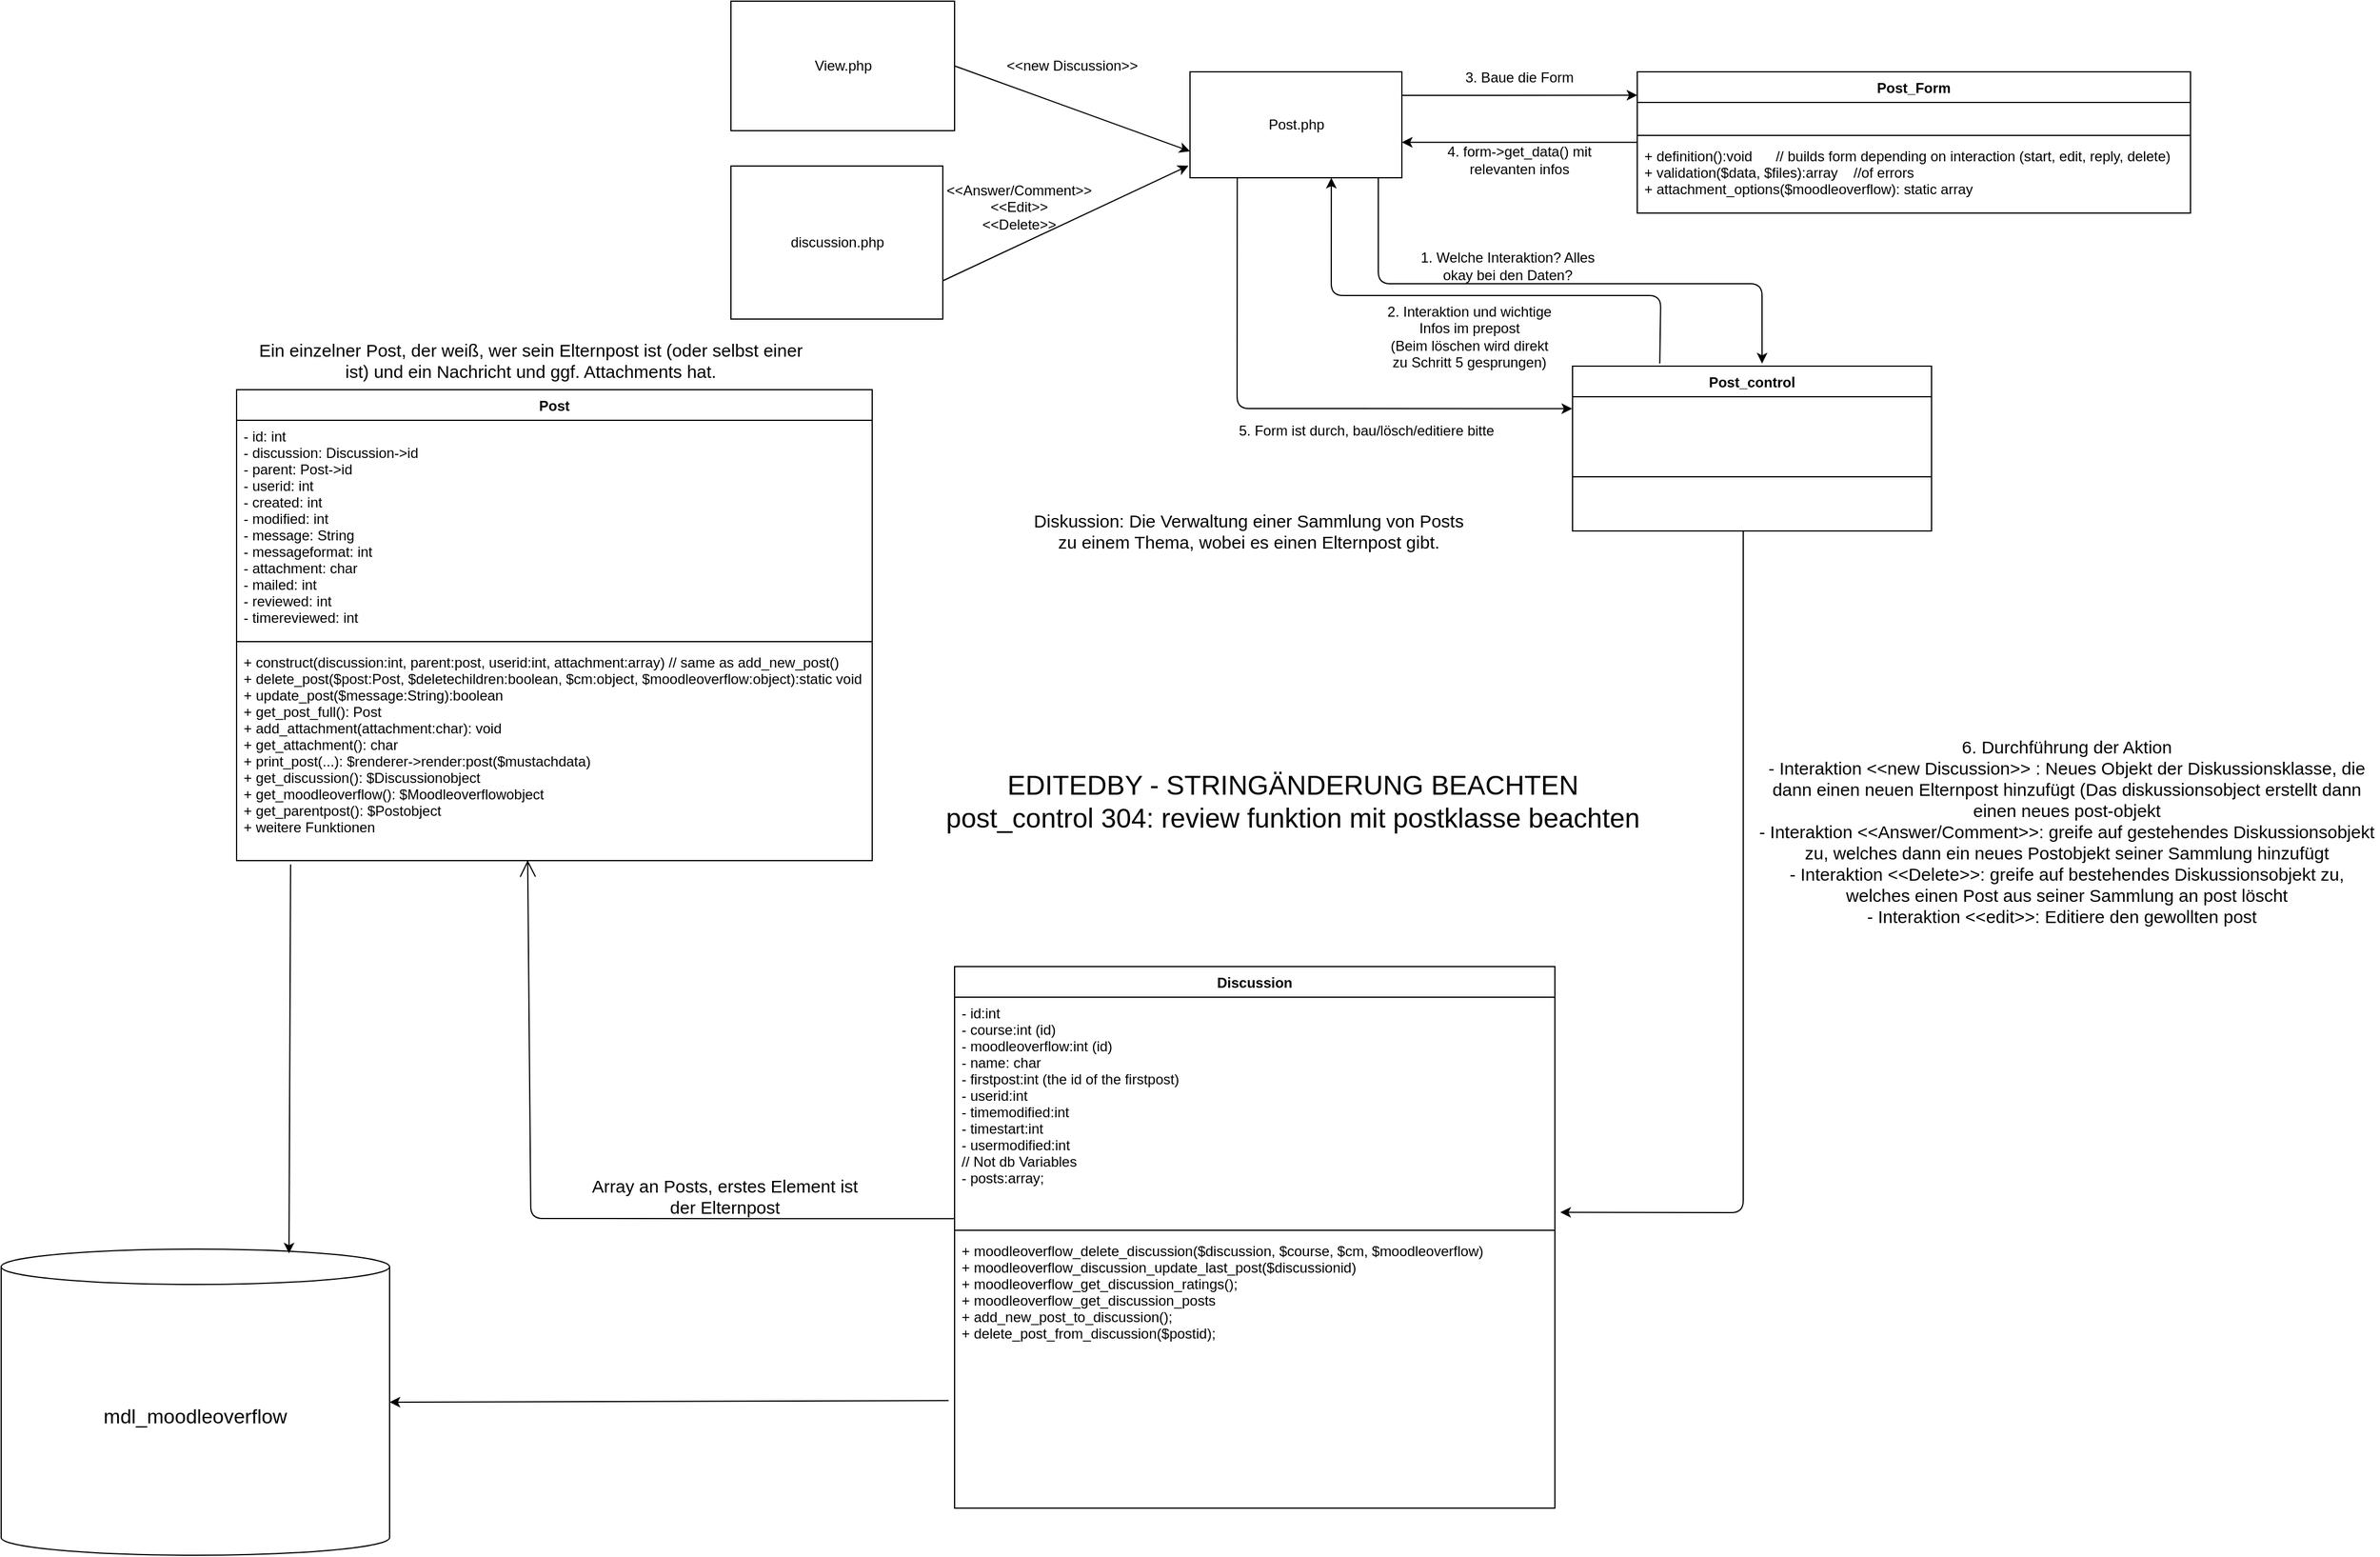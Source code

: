 <mxfile>
    <diagram id="Ocp_CnXS0HLAeEA8QY45" name="Page-1">
        <mxGraphModel dx="1978" dy="1397" grid="1" gridSize="10" guides="1" tooltips="1" connect="1" arrows="1" fold="1" page="1" pageScale="1" pageWidth="1100" pageHeight="850" math="0" shadow="0">
            <root>
                <mxCell id="0"/>
                <mxCell id="1" parent="0"/>
                <mxCell id="2" value="Post" style="swimlane;fontStyle=1;align=center;verticalAlign=top;childLayout=stackLayout;horizontal=1;startSize=26;horizontalStack=0;resizeParent=1;resizeParentMax=0;resizeLast=0;collapsible=1;marginBottom=0;" parent="1" vertex="1">
                    <mxGeometry x="-570" y="290" width="540" height="400" as="geometry">
                        <mxRectangle x="-140" y="-60" width="70" height="30" as="alternateBounds"/>
                    </mxGeometry>
                </mxCell>
                <mxCell id="3" value="- id: int&#10;- discussion: Discussion-&gt;id&#10;- parent: Post-&gt;id&#10;- userid: int&#10;- created: int&#10;- modified: int&#10;- message: String&#10;- messageformat: int&#10;- attachment: char&#10;- mailed: int&#10;- reviewed: int &#10;- timereviewed: int" style="text;strokeColor=none;fillColor=none;align=left;verticalAlign=top;spacingLeft=4;spacingRight=4;overflow=hidden;rotatable=0;points=[[0,0.5],[1,0.5]];portConstraint=eastwest;" parent="2" vertex="1">
                    <mxGeometry y="26" width="540" height="184" as="geometry"/>
                </mxCell>
                <mxCell id="4" value="" style="line;strokeWidth=1;fillColor=none;align=left;verticalAlign=middle;spacingTop=-1;spacingLeft=3;spacingRight=3;rotatable=0;labelPosition=right;points=[];portConstraint=eastwest;strokeColor=inherit;" parent="2" vertex="1">
                    <mxGeometry y="210" width="540" height="8" as="geometry"/>
                </mxCell>
                <mxCell id="5" value="+ construct(discussion:int, parent:post, userid:int, attachment:array) // same as add_new_post()&#10;+ delete_post($post:Post, $deletechildren:boolean, $cm:object, $moodleoverflow:object):static void&#10;+ update_post($message:String):boolean&#10;+ get_post_full(): Post&#10;+ add_attachment(attachment:char): void&#10;+ get_attachment(): char&#10;+ print_post(...): $renderer-&gt;render:post($mustachdata)&#10;+ get_discussion(): $Discussionobject&#10;+ get_moodleoverflow(): $Moodleoverflowobject&#10;+ get_parentpost(): $Postobject&#10;+ weitere Funktionen" style="text;strokeColor=none;fillColor=none;align=left;verticalAlign=top;spacingLeft=4;spacingRight=4;overflow=hidden;rotatable=0;points=[[0,0.5],[1,0.5]];portConstraint=eastwest;" parent="2" vertex="1">
                    <mxGeometry y="218" width="540" height="182" as="geometry"/>
                </mxCell>
                <mxCell id="6" value="Post_Form" style="swimlane;fontStyle=1;align=center;verticalAlign=top;childLayout=stackLayout;horizontal=1;startSize=26;horizontalStack=0;resizeParent=1;resizeParentMax=0;resizeLast=0;collapsible=1;marginBottom=0;" parent="1" vertex="1">
                    <mxGeometry x="620" y="20" width="470" height="120" as="geometry"/>
                </mxCell>
                <mxCell id="7" value=" &#10;" style="text;strokeColor=none;fillColor=none;align=left;verticalAlign=top;spacingLeft=4;spacingRight=4;overflow=hidden;rotatable=0;points=[[0,0.5],[1,0.5]];portConstraint=eastwest;" parent="6" vertex="1">
                    <mxGeometry y="26" width="470" height="24" as="geometry"/>
                </mxCell>
                <mxCell id="8" value="" style="line;strokeWidth=1;fillColor=none;align=left;verticalAlign=middle;spacingTop=-1;spacingLeft=3;spacingRight=3;rotatable=0;labelPosition=right;points=[];portConstraint=eastwest;strokeColor=inherit;" parent="6" vertex="1">
                    <mxGeometry y="50" width="470" height="8" as="geometry"/>
                </mxCell>
                <mxCell id="9" value="+ definition():void      // builds form depending on interaction (start, edit, reply, delete)&#10;+ validation($data, $files):array    //of errors&#10;+ attachment_options($moodleoverflow): static array" style="text;strokeColor=none;fillColor=none;align=left;verticalAlign=top;spacingLeft=4;spacingRight=4;overflow=hidden;rotatable=0;points=[[0,0.5],[1,0.5]];portConstraint=eastwest;" parent="6" vertex="1">
                    <mxGeometry y="58" width="470" height="62" as="geometry"/>
                </mxCell>
                <mxCell id="10" style="edgeStyle=none;html=1;entryX=0;entryY=0.166;entryDx=0;entryDy=0;entryPerimeter=0;" parent="1" target="6" edge="1">
                    <mxGeometry relative="1" as="geometry">
                        <mxPoint x="420" y="40" as="sourcePoint"/>
                    </mxGeometry>
                </mxCell>
                <mxCell id="11" value="Post.php&lt;br&gt;" style="html=1;dropTarget=0;" parent="1" vertex="1">
                    <mxGeometry x="240" y="20" width="180" height="90" as="geometry"/>
                </mxCell>
                <mxCell id="13" value="" style="endArrow=classic;html=1;exitX=0.001;exitY=0.03;exitDx=0;exitDy=0;exitPerimeter=0;entryX=1;entryY=0.665;entryDx=0;entryDy=0;entryPerimeter=0;" parent="1" source="9" target="11" edge="1">
                    <mxGeometry width="50" height="50" relative="1" as="geometry">
                        <mxPoint x="580" y="150" as="sourcePoint"/>
                        <mxPoint x="630" y="100" as="targetPoint"/>
                    </mxGeometry>
                </mxCell>
                <mxCell id="14" value="" style="endArrow=classic;html=1;exitX=0.223;exitY=0.998;exitDx=0;exitDy=0;exitPerimeter=0;entryX=-0.001;entryY=0.188;entryDx=0;entryDy=0;entryPerimeter=0;" parent="1" source="11" target="19" edge="1">
                    <mxGeometry width="50" height="50" relative="1" as="geometry">
                        <mxPoint x="330" y="330" as="sourcePoint"/>
                        <mxPoint x="310" y="230" as="targetPoint"/>
                        <Array as="points">
                            <mxPoint x="280" y="306"/>
                        </Array>
                    </mxGeometry>
                </mxCell>
                <mxCell id="15" value="3. Baue die Form" style="text;html=1;strokeColor=none;fillColor=none;align=center;verticalAlign=middle;whiteSpace=wrap;rounded=0;" parent="1" vertex="1">
                    <mxGeometry x="430" y="10" width="180" height="30" as="geometry"/>
                </mxCell>
                <mxCell id="16" value="4. form-&amp;gt;get_data() mit relevanten infos" style="text;html=1;strokeColor=none;fillColor=none;align=center;verticalAlign=middle;whiteSpace=wrap;rounded=0;" parent="1" vertex="1">
                    <mxGeometry x="445" y="80" width="150" height="30" as="geometry"/>
                </mxCell>
                <mxCell id="17" value="5. Form ist durch, bau/lösch/editiere bitte" style="text;html=1;strokeColor=none;fillColor=none;align=center;verticalAlign=middle;whiteSpace=wrap;rounded=0;" parent="1" vertex="1">
                    <mxGeometry x="270" y="310" width="240" height="30" as="geometry"/>
                </mxCell>
                <mxCell id="18" value="Post_control" style="swimlane;fontStyle=1;align=center;verticalAlign=top;childLayout=stackLayout;horizontal=1;startSize=26;horizontalStack=0;resizeParent=1;resizeParentMax=0;resizeLast=0;collapsible=1;marginBottom=0;" parent="1" vertex="1">
                    <mxGeometry x="565" y="270" width="305" height="140" as="geometry">
                        <mxRectangle x="-140" y="-60" width="70" height="30" as="alternateBounds"/>
                    </mxGeometry>
                </mxCell>
                <mxCell id="19" value="  " style="text;strokeColor=none;fillColor=none;align=left;verticalAlign=top;spacingLeft=4;spacingRight=4;overflow=hidden;rotatable=0;points=[[0,0.5],[1,0.5]];portConstraint=eastwest;" parent="18" vertex="1">
                    <mxGeometry y="26" width="305" height="54" as="geometry"/>
                </mxCell>
                <mxCell id="20" value="" style="line;strokeWidth=1;fillColor=none;align=left;verticalAlign=middle;spacingTop=-1;spacingLeft=3;spacingRight=3;rotatable=0;labelPosition=right;points=[];portConstraint=eastwest;strokeColor=inherit;" parent="18" vertex="1">
                    <mxGeometry y="80" width="305" height="28" as="geometry"/>
                </mxCell>
                <mxCell id="21" value=" " style="text;strokeColor=none;fillColor=none;align=left;verticalAlign=top;spacingLeft=4;spacingRight=4;overflow=hidden;rotatable=0;points=[[0,0.5],[1,0.5]];portConstraint=eastwest;" parent="18" vertex="1">
                    <mxGeometry y="108" width="305" height="32" as="geometry"/>
                </mxCell>
                <mxCell id="22" value="" style="endArrow=classic;html=1;entryX=0.528;entryY=-0.016;entryDx=0;entryDy=0;entryPerimeter=0;" parent="1" target="18" edge="1">
                    <mxGeometry width="50" height="50" relative="1" as="geometry">
                        <mxPoint x="400" y="110" as="sourcePoint"/>
                        <mxPoint x="570" y="200" as="targetPoint"/>
                        <Array as="points">
                            <mxPoint x="400" y="200"/>
                            <mxPoint x="726" y="200"/>
                        </Array>
                    </mxGeometry>
                </mxCell>
                <mxCell id="23" value="1. Welche Interaktion? Alles okay bei den Daten?" style="text;html=1;strokeColor=none;fillColor=none;align=center;verticalAlign=middle;whiteSpace=wrap;rounded=0;" parent="1" vertex="1">
                    <mxGeometry x="430" y="170" width="160" height="30" as="geometry"/>
                </mxCell>
                <mxCell id="24" value="" style="endArrow=classic;html=1;entryX=0.667;entryY=1;entryDx=0;entryDy=0;entryPerimeter=0;exitX=0.243;exitY=-0.016;exitDx=0;exitDy=0;exitPerimeter=0;" parent="1" source="18" target="11" edge="1">
                    <mxGeometry width="50" height="50" relative="1" as="geometry">
                        <mxPoint x="600" y="270" as="sourcePoint"/>
                        <mxPoint x="651.46" y="278.0" as="targetPoint"/>
                        <Array as="points">
                            <mxPoint x="640" y="210"/>
                            <mxPoint x="360" y="210"/>
                        </Array>
                    </mxGeometry>
                </mxCell>
                <mxCell id="25" value="2. Interaktion und wichtige Infos im prepost&lt;br&gt;(Beim löschen wird direkt zu Schritt 5 gesprungen)" style="text;html=1;strokeColor=none;fillColor=none;align=center;verticalAlign=middle;whiteSpace=wrap;rounded=0;" parent="1" vertex="1">
                    <mxGeometry x="405" y="210" width="145" height="70" as="geometry"/>
                </mxCell>
                <mxCell id="28" value="Discussion" style="swimlane;fontStyle=1;align=center;verticalAlign=top;childLayout=stackLayout;horizontal=1;startSize=26;horizontalStack=0;resizeParent=1;resizeParentMax=0;resizeLast=0;collapsible=1;marginBottom=0;" parent="1" vertex="1">
                    <mxGeometry x="40" y="780" width="510" height="460" as="geometry"/>
                </mxCell>
                <mxCell id="29" value="- id:int&#10;- course:int (id)&#10;- moodleoverflow:int (id)&#10;- name: char&#10;- firstpost:int (the id of the firstpost)&#10;- userid:int&#10;- timemodified:int&#10;- timestart:int&#10;- usermodified:int&#10;// Not db Variables&#10;- posts:array;" style="text;strokeColor=none;fillColor=none;align=left;verticalAlign=top;spacingLeft=4;spacingRight=4;overflow=hidden;rotatable=0;points=[[0,0.5],[1,0.5]];portConstraint=eastwest;" parent="28" vertex="1">
                    <mxGeometry y="26" width="510" height="194" as="geometry"/>
                </mxCell>
                <mxCell id="30" value="" style="line;strokeWidth=1;fillColor=none;align=left;verticalAlign=middle;spacingTop=-1;spacingLeft=3;spacingRight=3;rotatable=0;labelPosition=right;points=[];portConstraint=eastwest;strokeColor=inherit;" parent="28" vertex="1">
                    <mxGeometry y="220" width="510" height="8" as="geometry"/>
                </mxCell>
                <mxCell id="31" value="+ moodleoverflow_delete_discussion($discussion, $course, $cm, $moodleoverflow)&#10;+ moodleoverflow_discussion_update_last_post($discussionid)&#10;+ moodleoverflow_get_discussion_ratings();&#10;+ moodleoverflow_get_discussion_posts&#10;+ add_new_post_to_discussion();&#10;+ delete_post_from_discussion($postid);" style="text;strokeColor=none;fillColor=none;align=left;verticalAlign=top;spacingLeft=4;spacingRight=4;overflow=hidden;rotatable=0;points=[[0,0.5],[1,0.5]];portConstraint=eastwest;" parent="28" vertex="1">
                    <mxGeometry y="228" width="510" height="232" as="geometry"/>
                </mxCell>
                <mxCell id="32" value="discussion.php" style="html=1;" parent="1" vertex="1">
                    <mxGeometry x="-150" y="100" width="180" height="130" as="geometry"/>
                </mxCell>
                <mxCell id="33" value="" style="endArrow=open;endFill=1;endSize=12;html=1;exitX=-0.001;exitY=0.97;exitDx=0;exitDy=0;exitPerimeter=0;entryX=0.458;entryY=0.998;entryDx=0;entryDy=0;entryPerimeter=0;" parent="1" source="29" target="5" edge="1">
                    <mxGeometry width="160" relative="1" as="geometry">
                        <mxPoint x="-480" y="70" as="sourcePoint"/>
                        <mxPoint x="-600" y="220" as="targetPoint"/>
                        <Array as="points">
                            <mxPoint x="-320" y="994"/>
                        </Array>
                    </mxGeometry>
                </mxCell>
                <mxCell id="34" value="View.php" style="html=1;" parent="1" vertex="1">
                    <mxGeometry x="-150" y="-40" width="190" height="110" as="geometry"/>
                </mxCell>
                <mxCell id="35" value="" style="endArrow=classic;html=1;exitX=1;exitY=0.5;exitDx=0;exitDy=0;entryX=0;entryY=0.75;entryDx=0;entryDy=0;" parent="1" source="34" target="11" edge="1">
                    <mxGeometry width="50" height="50" relative="1" as="geometry">
                        <mxPoint x="220" y="20" as="sourcePoint"/>
                        <mxPoint x="270" y="-30" as="targetPoint"/>
                    </mxGeometry>
                </mxCell>
                <mxCell id="36" value="&amp;lt;&amp;lt;new Discussion&amp;gt;&amp;gt;" style="text;html=1;strokeColor=none;fillColor=none;align=center;verticalAlign=middle;whiteSpace=wrap;rounded=0;" parent="1" vertex="1">
                    <mxGeometry x="50" width="180" height="30" as="geometry"/>
                </mxCell>
                <mxCell id="37" value="" style="endArrow=classic;html=1;exitX=1;exitY=0.75;exitDx=0;exitDy=0;entryX=-0.007;entryY=0.886;entryDx=0;entryDy=0;entryPerimeter=0;" parent="1" source="32" target="11" edge="1">
                    <mxGeometry width="50" height="50" relative="1" as="geometry">
                        <mxPoint x="260" y="200" as="sourcePoint"/>
                        <mxPoint x="310" y="150" as="targetPoint"/>
                    </mxGeometry>
                </mxCell>
                <mxCell id="38" value="&amp;lt;&amp;lt;Answer/Comment&amp;gt;&amp;gt;&lt;br&gt;&amp;lt;&amp;lt;Edit&amp;gt;&amp;gt;&lt;br&gt;&amp;lt;&amp;lt;Delete&amp;gt;&amp;gt;" style="text;html=1;strokeColor=none;fillColor=none;align=center;verticalAlign=middle;whiteSpace=wrap;rounded=0;" parent="1" vertex="1">
                    <mxGeometry x="30" y="110" width="130" height="50" as="geometry"/>
                </mxCell>
                <mxCell id="39" value="&lt;font style=&quot;font-size: 15px;&quot;&gt;Diskussion: Die Verwaltung einer Sammlung von Posts zu einem Thema, wobei es einen Elternpost gibt.&lt;/font&gt;" style="text;html=1;strokeColor=none;fillColor=none;align=center;verticalAlign=middle;whiteSpace=wrap;rounded=0;" parent="1" vertex="1">
                    <mxGeometry x="100" y="395" width="380" height="30" as="geometry"/>
                </mxCell>
                <mxCell id="40" value="Ein einzelner Post, der weiß, wer sein Elternpost ist (oder selbst einer ist) und ein Nachricht und ggf. Attachments hat." style="text;html=1;strokeColor=none;fillColor=none;align=center;verticalAlign=middle;whiteSpace=wrap;rounded=0;fontSize=15;" parent="1" vertex="1">
                    <mxGeometry x="-560" y="250" width="480" height="30" as="geometry"/>
                </mxCell>
                <mxCell id="41" value="" style="endArrow=classic;html=1;fontSize=15;entryX=1.009;entryY=0.942;entryDx=0;entryDy=0;entryPerimeter=0;" parent="1" target="29" edge="1">
                    <mxGeometry width="50" height="50" relative="1" as="geometry">
                        <mxPoint x="710" y="410" as="sourcePoint"/>
                        <mxPoint x="710" y="1040" as="targetPoint"/>
                        <Array as="points">
                            <mxPoint x="710" y="989"/>
                        </Array>
                    </mxGeometry>
                </mxCell>
                <mxCell id="42" value="6. Durchführung der Aktion&lt;br&gt;- Interaktion &amp;lt;&amp;lt;new Discussion&amp;gt;&amp;gt; : Neues Objekt der Diskussionsklasse, die dann einen neuen Elternpost hinzufügt (Das diskussionsobject erstellt dann einen neues post-objekt&lt;br&gt;- Interaktion &amp;lt;&amp;lt;Answer/Comment&amp;gt;&amp;gt;: greife auf gestehendes Diskussionsobjekt zu, welches dann ein neues Postobjekt seiner Sammlung hinzufügt&lt;br&gt;- Interaktion &amp;lt;&amp;lt;Delete&amp;gt;&amp;gt;: greife auf bestehendes Diskussionsobjekt zu, welches einen Post aus seiner Sammlung an post löscht&lt;br&gt;- Interaktion &amp;lt;&amp;lt;edit&amp;gt;&amp;gt;: Editiere den gewollten post&amp;nbsp;&amp;nbsp;" style="text;html=1;strokeColor=none;fillColor=none;align=center;verticalAlign=middle;whiteSpace=wrap;rounded=0;fontSize=15;" parent="1" vertex="1">
                    <mxGeometry x="720" y="500" width="530" height="330" as="geometry"/>
                </mxCell>
                <mxCell id="43" value="Array an Posts, erstes Element ist der Elternpost" style="text;html=1;strokeColor=none;fillColor=none;align=center;verticalAlign=middle;whiteSpace=wrap;rounded=0;fontSize=15;" parent="1" vertex="1">
                    <mxGeometry x="-280" y="960" width="250" height="30" as="geometry"/>
                </mxCell>
                <mxCell id="44" value="&lt;font style=&quot;font-size: 17px;&quot;&gt;mdl_moodleoverflow&lt;/font&gt;" style="shape=cylinder3;whiteSpace=wrap;html=1;boundedLbl=1;backgroundOutline=1;size=15;" parent="1" vertex="1">
                    <mxGeometry x="-770" y="1020" width="330" height="260" as="geometry"/>
                </mxCell>
                <mxCell id="45" value="" style="endArrow=classic;html=1;fontSize=17;exitX=-0.01;exitY=0.606;exitDx=0;exitDy=0;exitPerimeter=0;entryX=1;entryY=0.5;entryDx=0;entryDy=0;entryPerimeter=0;" parent="1" source="31" target="44" edge="1">
                    <mxGeometry width="50" height="50" relative="1" as="geometry">
                        <mxPoint x="-270" y="980" as="sourcePoint"/>
                        <mxPoint x="-220" y="930" as="targetPoint"/>
                    </mxGeometry>
                </mxCell>
                <mxCell id="46" value="" style="endArrow=classic;html=1;fontSize=17;entryX=0.741;entryY=0.014;entryDx=0;entryDy=0;entryPerimeter=0;exitX=0.085;exitY=1.018;exitDx=0;exitDy=0;exitPerimeter=0;" parent="1" source="5" target="44" edge="1">
                    <mxGeometry width="50" height="50" relative="1" as="geometry">
                        <mxPoint x="-520" y="700" as="sourcePoint"/>
                        <mxPoint x="-220" y="930" as="targetPoint"/>
                    </mxGeometry>
                </mxCell>
                <mxCell id="47" value="&lt;font style=&quot;font-size: 23px;&quot;&gt;EDITEDBY - STRINGÄNDERUNG BEACHTEN&lt;br&gt;post_control 304: review funktion mit postklasse beachten&lt;br&gt;&lt;/font&gt;" style="text;html=1;strokeColor=none;fillColor=none;align=center;verticalAlign=middle;whiteSpace=wrap;rounded=0;" parent="1" vertex="1">
                    <mxGeometry x="-35" y="480" width="725" height="320" as="geometry"/>
                </mxCell>
            </root>
        </mxGraphModel>
    </diagram>
</mxfile>